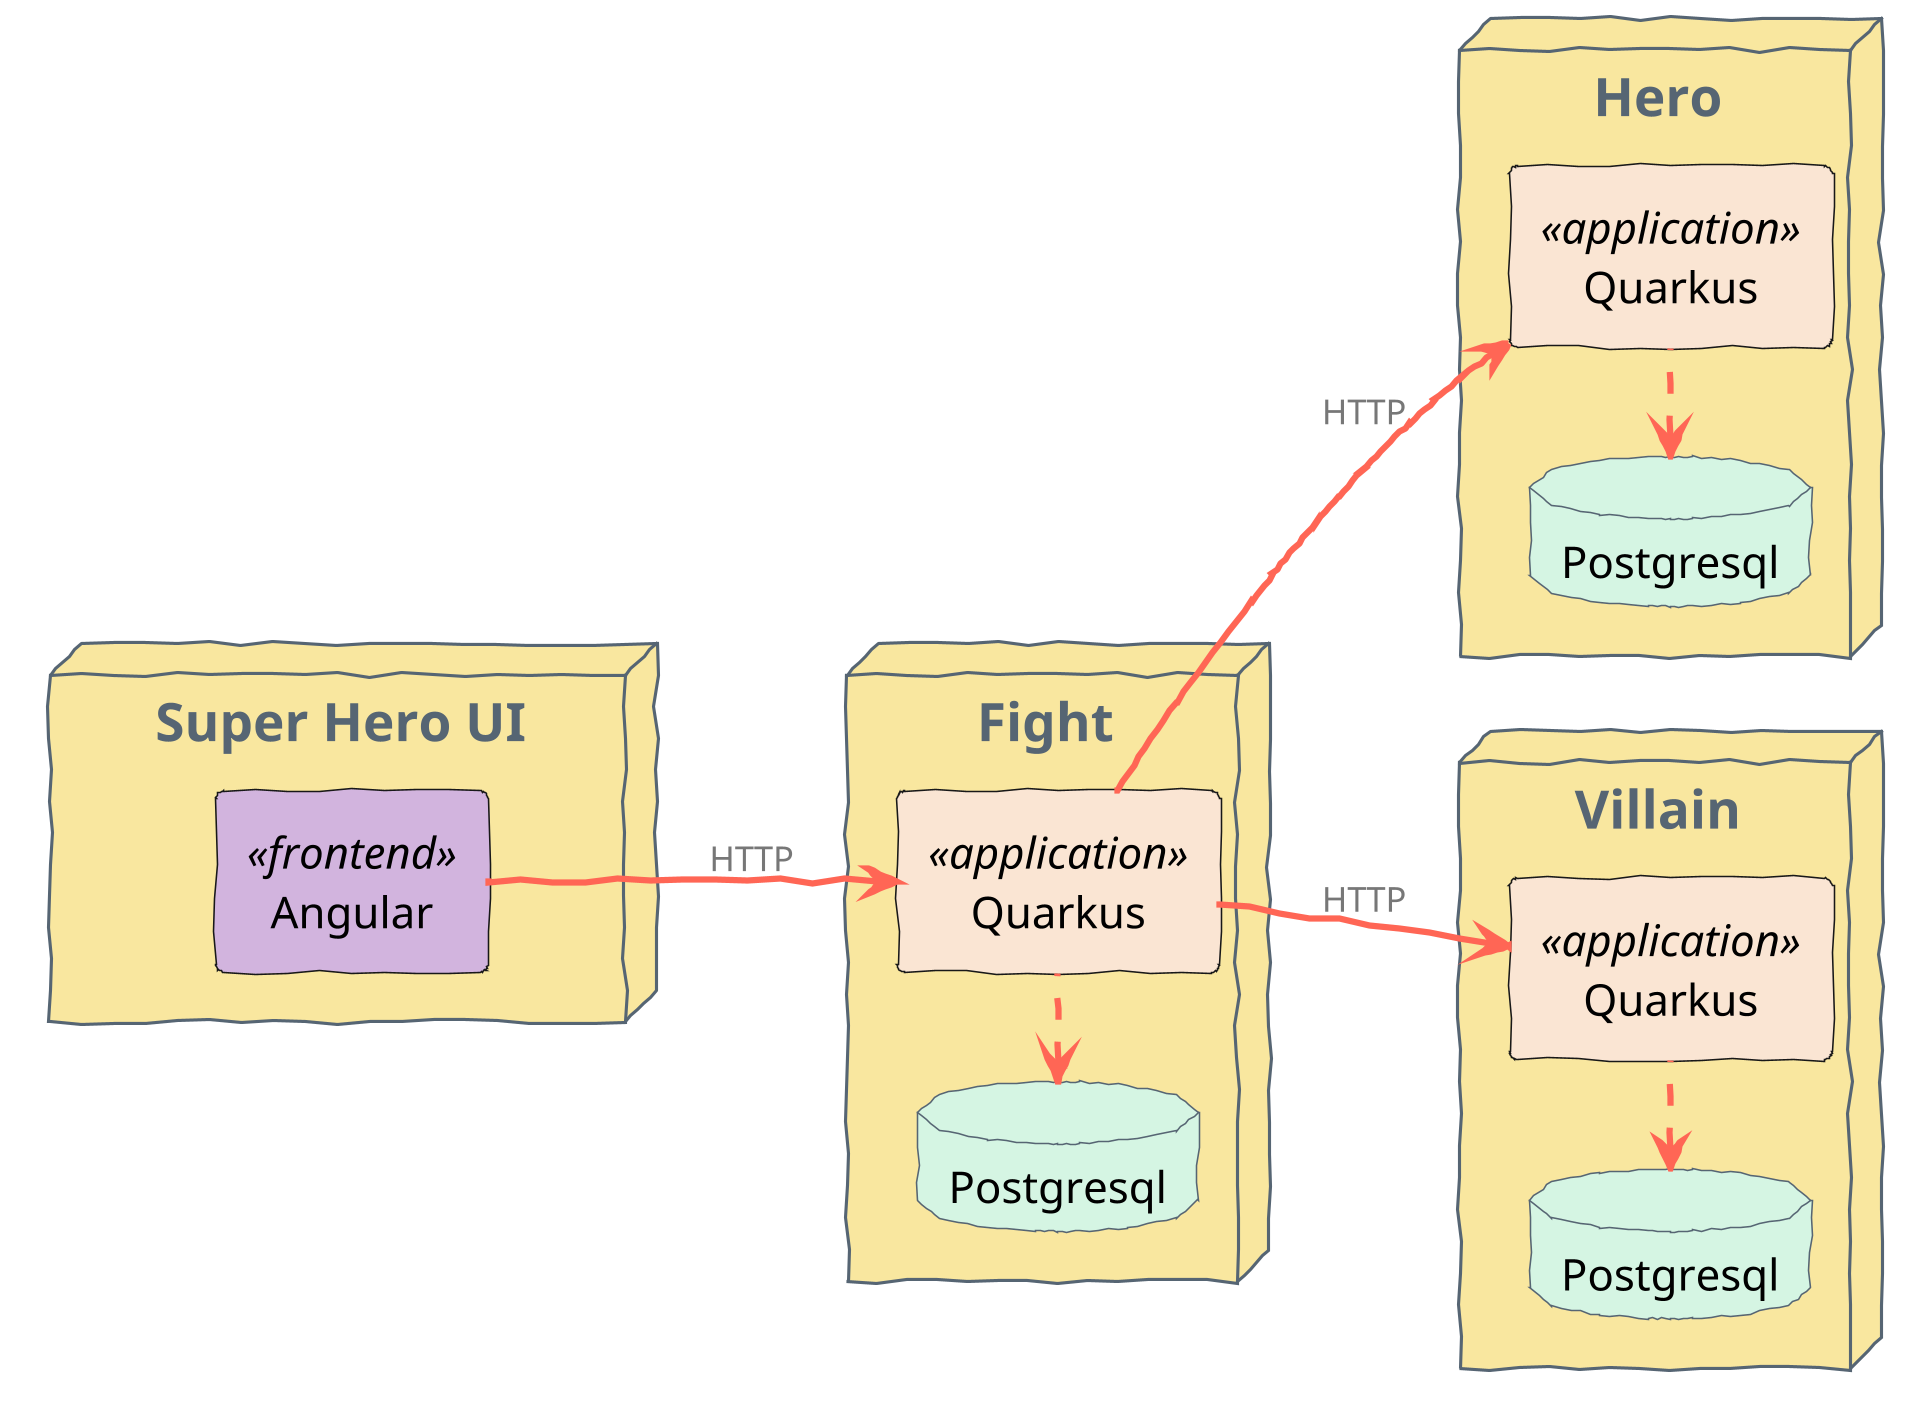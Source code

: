 @startuml
skinparam dpi 300
skinparam useBetaStyle true
skinparam handwritten true
allow_mixing

skinparam node {
	ArrowColor aqua

	borderColor #566573
	backgroundColor #F9E79F
	fontName Calibri
	fontSize 17
	fontColor #566573
}

skinparam database {
	borderColor #566573
	backgroundColor #D5F5E3
}

skinparam agent {
    backgroundColor<<frontend>> #D2B4DE
    backgroundColor<<application>> #FAE5D3
}

skinparam arrow {
  fontName Calibri
  color #FF6655
  fontColor #777777
  thickness 2
  fontSize 11
}

left to right direction

node "Super Hero UI" as ui {
    agent "Angular" <<frontend>> as uiNodejs
}

node "Hero" as hero {
    agent "Quarkus" <<application>> as heroQuarkus
    database "Postgresql" as heroPostgresql
    heroQuarkus .up> heroPostgresql
}

node "Villain" as villain {
    agent "Quarkus" <<application>>  as villainQuarkus
    database "Postgresql" as villainPostgresql
    villainQuarkus .up> villainPostgresql
}

node "Fight" as fight {
    agent "Quarkus" <<application>> as fightQuarkus
    database "Postgresql" as fightPostgresql
    fightQuarkus .up> fightPostgresql
}

uiNodejs --> fightQuarkus : HTTP
fightQuarkus --> heroQuarkus : HTTP
fightQuarkus --> villainQuarkus : HTTP
@enduml
